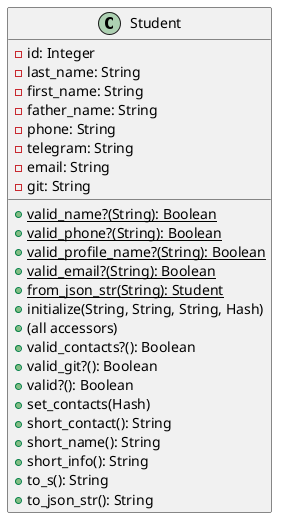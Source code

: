 @startuml
'https://plantuml.com/class-diagram

class Student {
    -id: Integer
    -last_name: String
    -first_name: String
    -father_name: String
    -phone: String
    -telegram: String
    -email: String
    -git: String
    +{static}valid_name?(String): Boolean
    +{static}valid_phone?(String): Boolean
    +{static}valid_profile_name?(String): Boolean
    +{static}valid_email?(String): Boolean
    +{static}from_json_str(String): Student
    +initialize(String, String, String, Hash)
    +(all accessors)
    +valid_contacts?(): Boolean
    +valid_git?(): Boolean
    +valid?(): Boolean
    +set_contacts(Hash)
    +short_contact(): String
    +short_name(): String
    +short_info(): String
    +to_s(): String
    +to_json_str(): String
}

@enduml